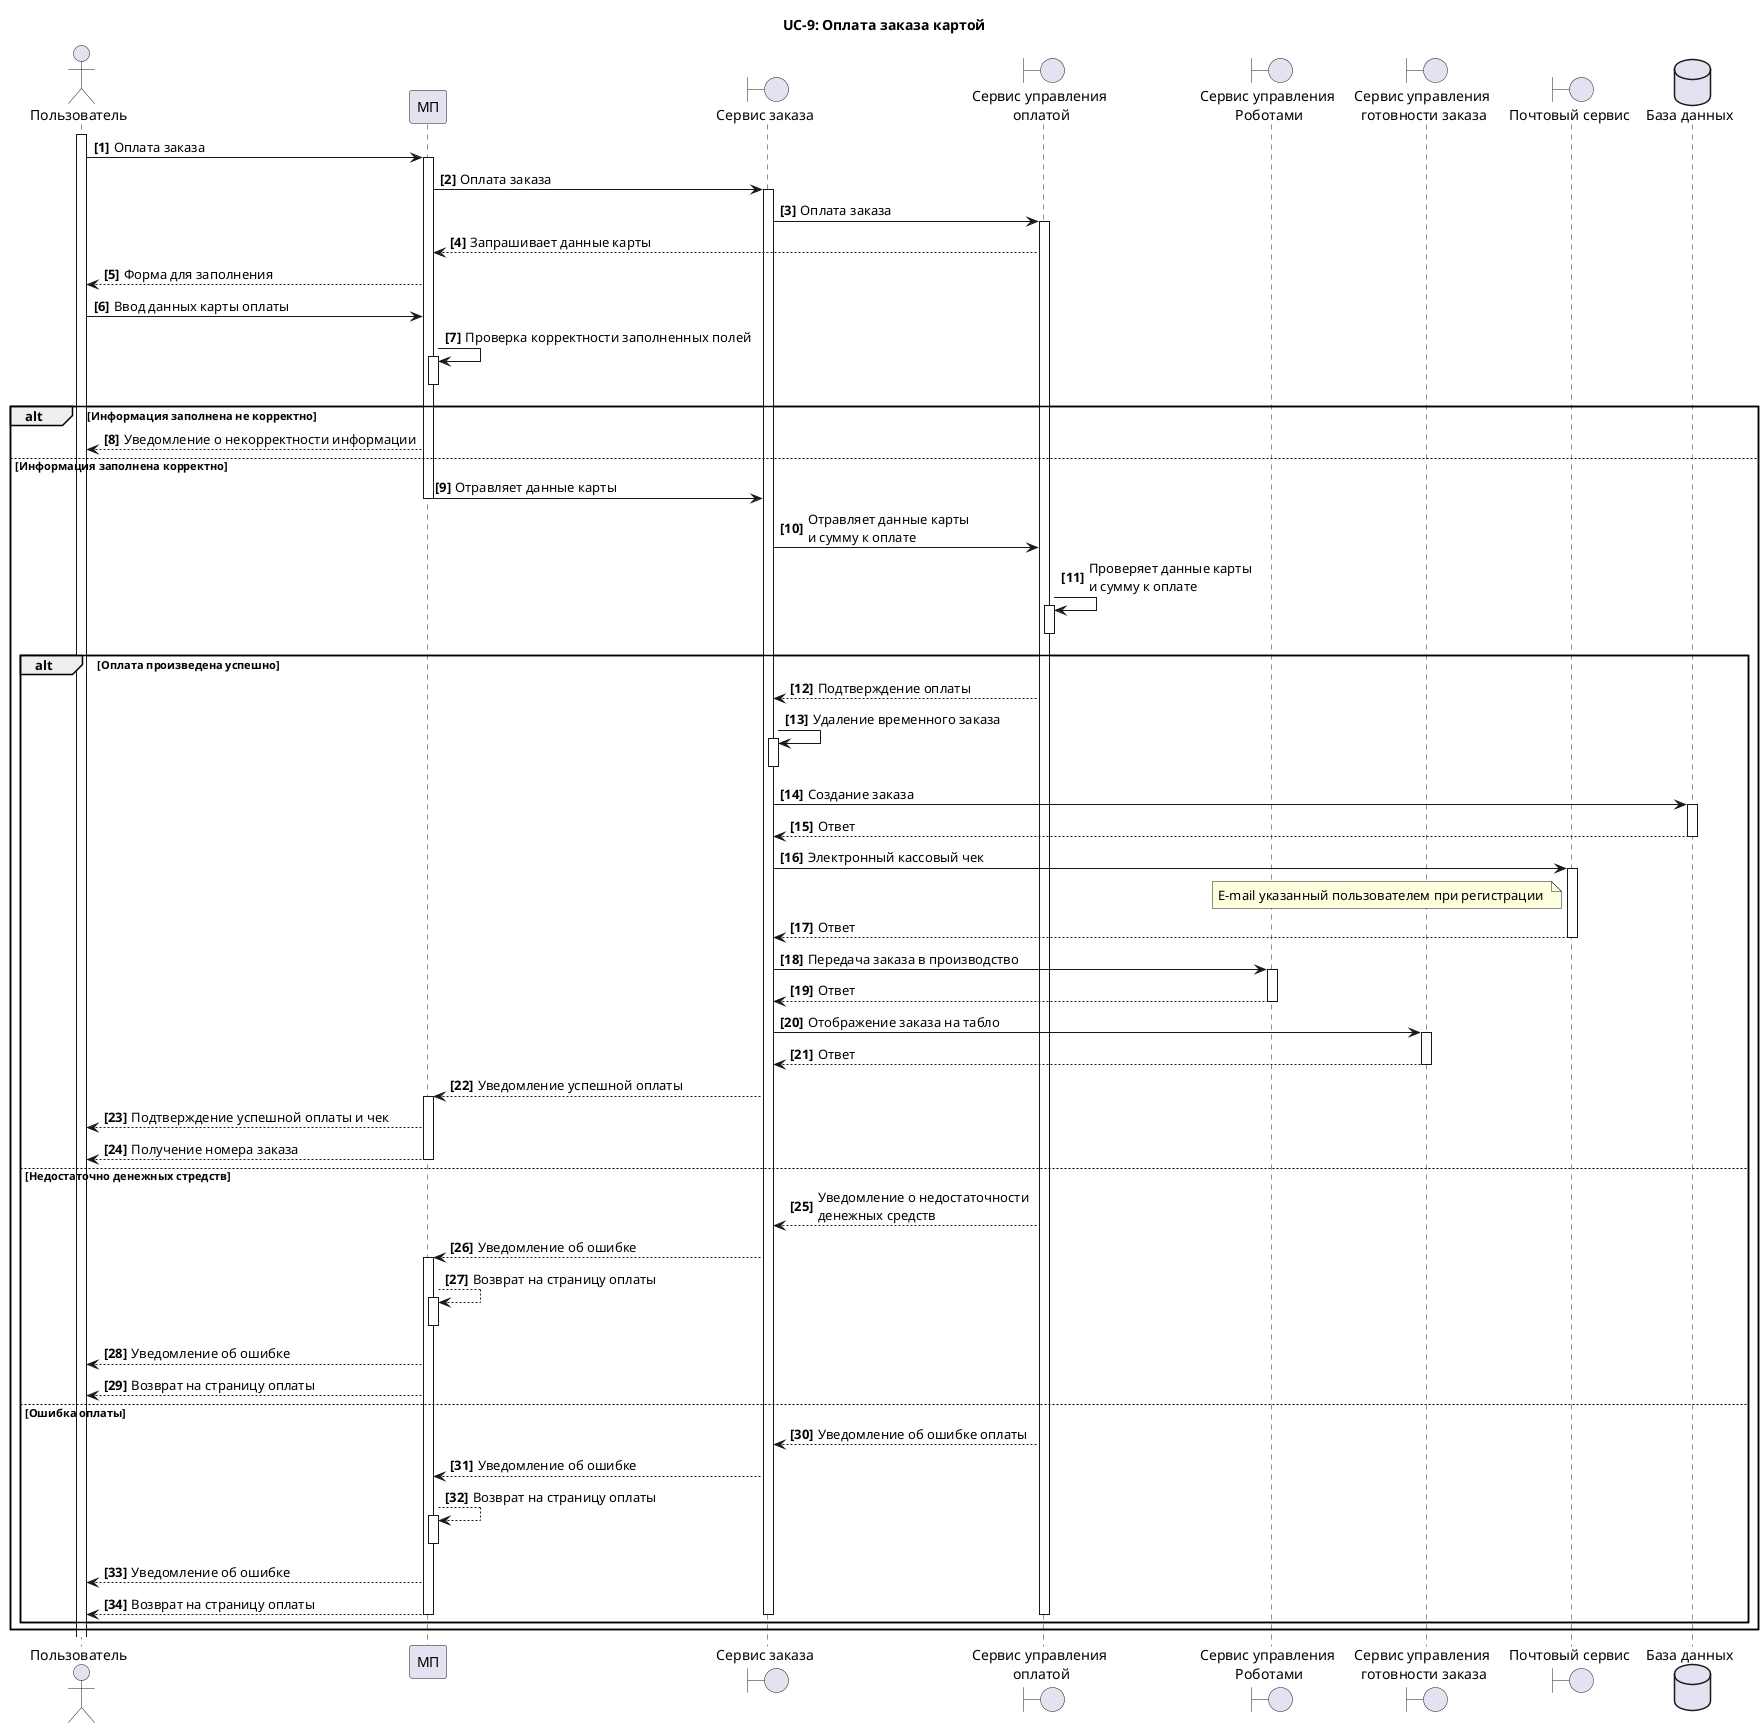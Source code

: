 @startuml
title UC-9: Оплата заказа картой
actor "Пользователь" as U 
participant  "МП" as A 
boundary "Сервис заказа" as S
boundary "Сервис управления \nоплатой" as BK
boundary "Сервис управления \nРоботами" as ROBERT
boundary "Сервис управления \nготовности заказа" as BOARD
boundary "Почтовый сервис" as EMAIL
dataBase "База данных" as DB 
autonumber "<b>[0]" 
activate U

U->A++: Оплата заказа
A->S++: Оплата заказа 
S->BK++: Оплата заказа 
BK-->A: Запрашивает данные карты
A-->U: Форма для заполнения
U->A: Ввод данных карты оплаты
A->A++: Проверка корректности заполненных полей
A--
alt Информация заполнена не корректно
A-->U:Уведомление о некорректности информации
else  Информация заполнена корректно
A->S: Отравляет данные карты
A--
S->BK: Отравляет данные карты \nи сумму к оплате
BK->BK++: Проверяет данные карты \nи сумму к оплате
BK--

alt Оплата произведена успешно
BK-->S: Подтверждение оплаты
S->S++: Удаление временного заказа
S--
S->DB++: Создание заказа
return Ответ
S->EMAIL++: Электронный кассовый чек
note left of EMAIL
 E-mail указанный пользователем при регистрации 
end note
return Ответ
S->ROBERT++: Передача заказа в производство
return Ответ
S->BOARD++: Отображение заказа на табло
return Ответ
S-->A++: Уведомление успешной оплаты
A-->U: Подтверждение успешной оплаты и чек
A-->U: Получение номера заказа
A--
else  Недостаточно денежных стредств
BK-->S: Уведомление о недостаточности \nденежных средств
S-->A++: Уведомление об ошибке
A-->A++: Возврат на страницу оплаты
A--
A-->U: Уведомление об ошибке
A-->U: Возврат на страницу оплаты
else  Ошибка оплаты
BK-->S: Уведомление об ошибке оплаты 
S-->A: Уведомление об ошибке
A-->A++: Возврат на страницу оплаты
A--
A-->U: Уведомление об ошибке
A-->U: Возврат на страницу оплаты
BK--
S--
A--
end
end
@enduml
